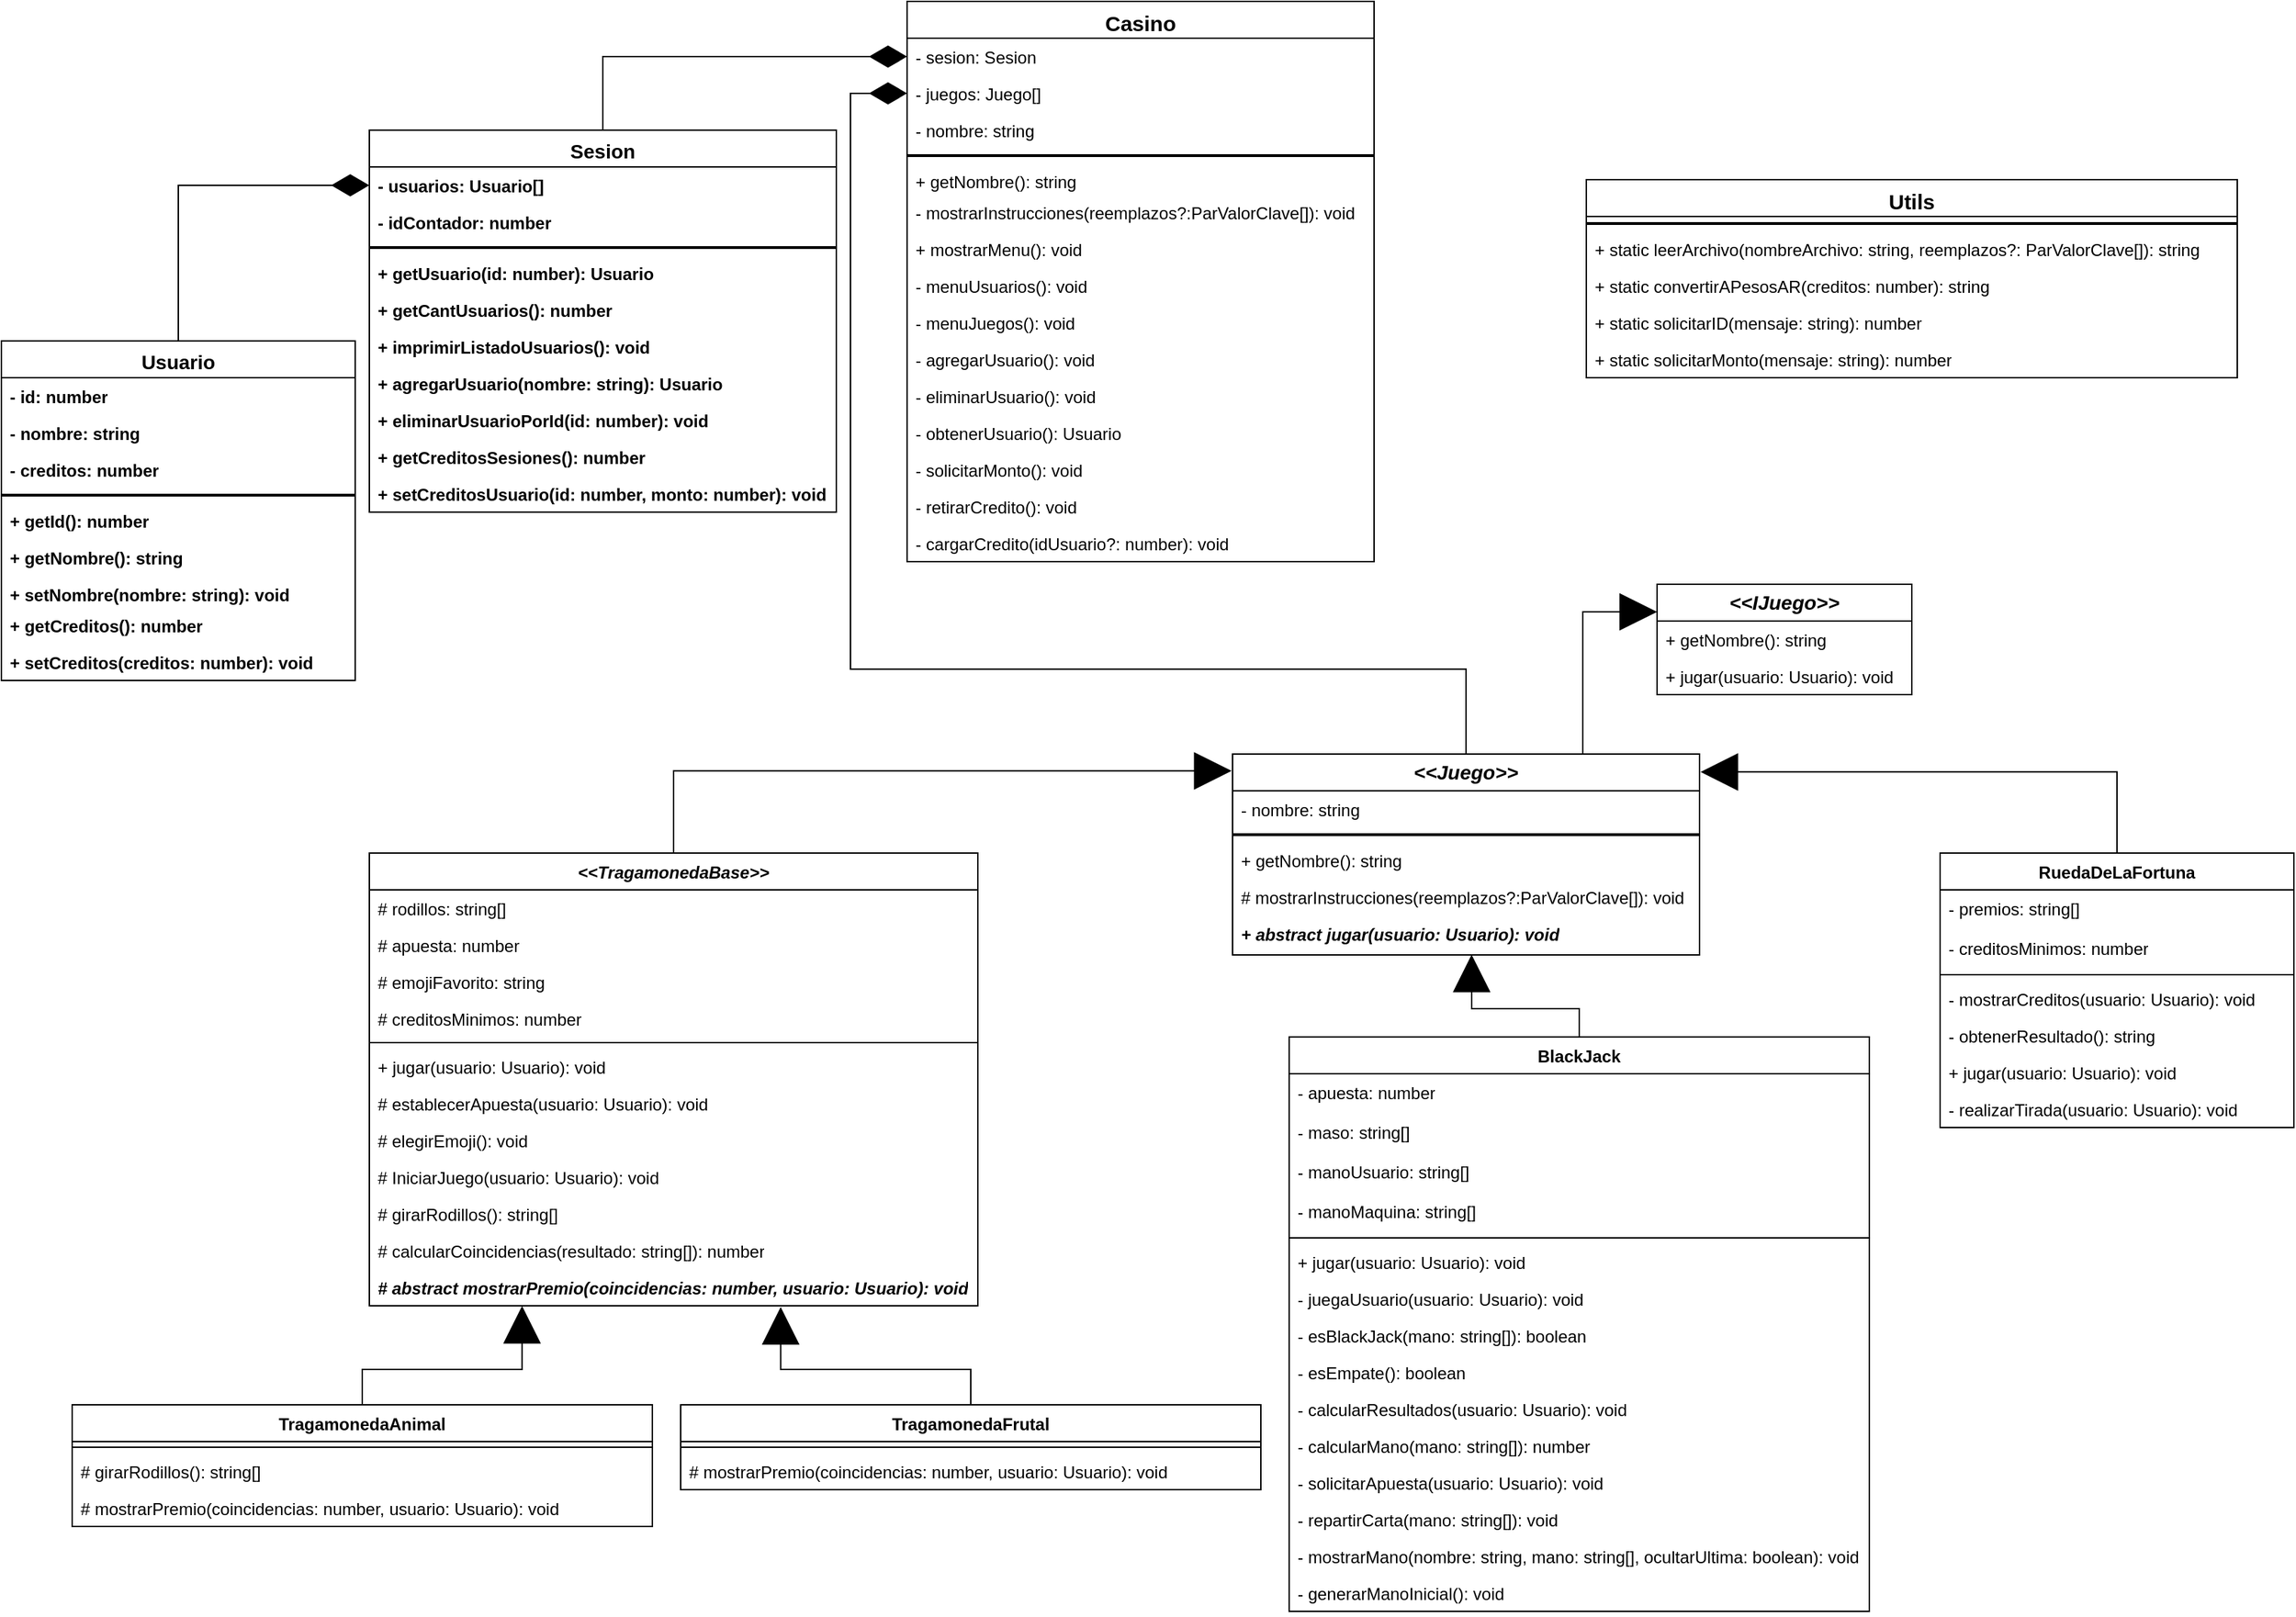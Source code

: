 <mxfile version="25.0.3" pages="2">
  <diagram id="1CLDDZlBlvMlnlOKafzH" name="borrador">
    <mxGraphModel grid="1" page="1" gridSize="10" guides="1" tooltips="1" connect="1" arrows="1" fold="1" pageScale="1" pageWidth="827" pageHeight="1169" math="0" shadow="0">
      <root>
        <mxCell id="0" />
        <mxCell id="1" parent="0" />
        <mxCell id="OV3-KHUu07PpZ-yZ7Q1Z-1" value="&lt;i&gt;&amp;lt;&amp;lt;IJuego&amp;gt;&amp;gt;&lt;/i&gt;" style="swimlane;fontStyle=1;childLayout=stackLayout;horizontal=1;startSize=26;fillColor=none;horizontalStack=0;resizeParent=1;resizeParentMax=0;resizeLast=0;collapsible=1;marginBottom=0;whiteSpace=wrap;html=1;fontSize=14;" vertex="1" parent="1">
          <mxGeometry x="350" y="430" width="180" height="78" as="geometry" />
        </mxCell>
        <mxCell id="yQ713SWyhEbASomI3526-32" value="+ getNombre(): string" style="text;strokeColor=none;fillColor=none;align=left;verticalAlign=top;spacingLeft=4;spacingRight=4;overflow=hidden;rotatable=0;points=[[0,0.5],[1,0.5]];portConstraint=eastwest;whiteSpace=wrap;html=1;" vertex="1" parent="OV3-KHUu07PpZ-yZ7Q1Z-1">
          <mxGeometry y="26" width="180" height="26" as="geometry" />
        </mxCell>
        <mxCell id="OV3-KHUu07PpZ-yZ7Q1Z-2" value="+ jugar(usuario: Usuario): void" style="text;strokeColor=none;fillColor=none;align=left;verticalAlign=top;spacingLeft=4;spacingRight=4;overflow=hidden;rotatable=0;points=[[0,0.5],[1,0.5]];portConstraint=eastwest;whiteSpace=wrap;html=1;" vertex="1" parent="OV3-KHUu07PpZ-yZ7Q1Z-1">
          <mxGeometry y="52" width="180" height="26" as="geometry" />
        </mxCell>
        <mxCell id="OV3-KHUu07PpZ-yZ7Q1Z-7" value="Casino" style="swimlane;fontStyle=1;childLayout=stackLayout;horizontal=1;startSize=26;fillColor=default;horizontalStack=0;resizeParent=1;resizeParentMax=0;resizeLast=0;collapsible=1;marginBottom=0;whiteSpace=wrap;html=1;strokeColor=default;align=center;verticalAlign=top;fontFamily=Helvetica;fontSize=15;fontColor=default;" vertex="1" parent="1">
          <mxGeometry x="-180" y="18" width="330" height="396" as="geometry">
            <mxRectangle x="190" y="70" width="80" height="30" as="alternateBounds" />
          </mxGeometry>
        </mxCell>
        <mxCell id="yQ713SWyhEbASomI3526-23" value="- sesion: Sesion" style="text;strokeColor=none;fillColor=none;align=left;verticalAlign=top;spacingLeft=4;spacingRight=4;overflow=hidden;rotatable=0;points=[[0,0.5],[1,0.5]];portConstraint=eastwest;whiteSpace=wrap;html=1;fontFamily=Helvetica;fontSize=12;fontColor=default;fontStyle=0;" vertex="1" parent="OV3-KHUu07PpZ-yZ7Q1Z-7">
          <mxGeometry y="26" width="330" height="26" as="geometry" />
        </mxCell>
        <mxCell id="OV3-KHUu07PpZ-yZ7Q1Z-8" value="- juegos: Juego[]" style="text;strokeColor=none;fillColor=none;align=left;verticalAlign=top;spacingLeft=4;spacingRight=4;overflow=hidden;rotatable=0;points=[[0,0.5],[1,0.5]];portConstraint=eastwest;whiteSpace=wrap;html=1;fontFamily=Helvetica;fontSize=12;fontColor=default;fontStyle=0;" vertex="1" parent="OV3-KHUu07PpZ-yZ7Q1Z-7">
          <mxGeometry y="52" width="330" height="26" as="geometry" />
        </mxCell>
        <mxCell id="HYC58qyyAwp85qtJIcYQ-46" value="- nombre: string" style="text;strokeColor=none;fillColor=none;align=left;verticalAlign=top;spacingLeft=4;spacingRight=4;overflow=hidden;rotatable=0;points=[[0,0.5],[1,0.5]];portConstraint=eastwest;whiteSpace=wrap;html=1;fontFamily=Helvetica;fontSize=12;fontColor=default;fontStyle=0;" vertex="1" parent="OV3-KHUu07PpZ-yZ7Q1Z-7">
          <mxGeometry y="78" width="330" height="26" as="geometry" />
        </mxCell>
        <mxCell id="yQ713SWyhEbASomI3526-22" value="" style="line;strokeWidth=2;html=1;strokeColor=default;align=center;verticalAlign=top;fontFamily=Helvetica;fontSize=12;fontColor=default;fontStyle=1;fillColor=default;" vertex="1" parent="OV3-KHUu07PpZ-yZ7Q1Z-7">
          <mxGeometry y="104" width="330" height="10" as="geometry" />
        </mxCell>
        <mxCell id="OV3-KHUu07PpZ-yZ7Q1Z-9" value="+ getNombre(): string" style="text;strokeColor=none;fillColor=none;align=left;verticalAlign=top;spacingLeft=4;spacingRight=4;overflow=hidden;rotatable=0;points=[[0,0.5],[1,0.5]];portConstraint=eastwest;whiteSpace=wrap;html=1;fontFamily=Helvetica;fontSize=12;fontColor=default;fontStyle=0;" vertex="1" parent="OV3-KHUu07PpZ-yZ7Q1Z-7">
          <mxGeometry y="114" width="330" height="22" as="geometry" />
        </mxCell>
        <mxCell id="yQ713SWyhEbASomI3526-26" style="edgeStyle=orthogonalEdgeStyle;rounded=0;orthogonalLoop=1;jettySize=auto;html=1;exitX=1;exitY=0.5;exitDx=0;exitDy=0;strokeColor=default;align=center;verticalAlign=top;fontFamily=Helvetica;fontSize=12;fontColor=default;fontStyle=1;startSize=26;fillColor=default;" edge="1" parent="OV3-KHUu07PpZ-yZ7Q1Z-7" source="OV3-KHUu07PpZ-yZ7Q1Z-8" target="OV3-KHUu07PpZ-yZ7Q1Z-8">
          <mxGeometry relative="1" as="geometry" />
        </mxCell>
        <mxCell id="abeNanGzUzWJbICFoOgi-13" value="- mostrarInstrucciones(reemplazos?:ParValorClave[]): void" style="text;strokeColor=none;fillColor=none;align=left;verticalAlign=top;spacingLeft=4;spacingRight=4;overflow=hidden;rotatable=0;points=[[0,0.5],[1,0.5]];portConstraint=eastwest;whiteSpace=wrap;html=1;fontFamily=Helvetica;fontSize=12;fontColor=default;fontStyle=0;" vertex="1" parent="OV3-KHUu07PpZ-yZ7Q1Z-7">
          <mxGeometry y="136" width="330" height="26" as="geometry" />
        </mxCell>
        <mxCell id="abeNanGzUzWJbICFoOgi-14" value="+&amp;nbsp;mostrarMenu(): void" style="text;strokeColor=none;fillColor=none;align=left;verticalAlign=top;spacingLeft=4;spacingRight=4;overflow=hidden;rotatable=0;points=[[0,0.5],[1,0.5]];portConstraint=eastwest;whiteSpace=wrap;html=1;fontFamily=Helvetica;fontSize=12;fontColor=default;fontStyle=0;" vertex="1" parent="OV3-KHUu07PpZ-yZ7Q1Z-7">
          <mxGeometry y="162" width="330" height="26" as="geometry" />
        </mxCell>
        <mxCell id="abeNanGzUzWJbICFoOgi-16" value="- menuUsuarios(): void" style="text;strokeColor=none;fillColor=none;align=left;verticalAlign=top;spacingLeft=4;spacingRight=4;overflow=hidden;rotatable=0;points=[[0,0.5],[1,0.5]];portConstraint=eastwest;whiteSpace=wrap;html=1;fontFamily=Helvetica;fontSize=12;fontColor=default;fontStyle=0;" vertex="1" parent="OV3-KHUu07PpZ-yZ7Q1Z-7">
          <mxGeometry y="188" width="330" height="26" as="geometry" />
        </mxCell>
        <mxCell id="abeNanGzUzWJbICFoOgi-21" value="-&amp;nbsp;menuJuegos(): void" style="text;strokeColor=none;fillColor=none;align=left;verticalAlign=top;spacingLeft=4;spacingRight=4;overflow=hidden;rotatable=0;points=[[0,0.5],[1,0.5]];portConstraint=eastwest;whiteSpace=wrap;html=1;fontFamily=Helvetica;fontSize=12;fontColor=default;fontStyle=0;" vertex="1" parent="OV3-KHUu07PpZ-yZ7Q1Z-7">
          <mxGeometry y="214" width="330" height="26" as="geometry" />
        </mxCell>
        <mxCell id="abeNanGzUzWJbICFoOgi-17" value="-&amp;nbsp;agregarUsuario(): void" style="text;strokeColor=none;fillColor=none;align=left;verticalAlign=top;spacingLeft=4;spacingRight=4;overflow=hidden;rotatable=0;points=[[0,0.5],[1,0.5]];portConstraint=eastwest;whiteSpace=wrap;html=1;fontFamily=Helvetica;fontSize=12;fontColor=default;fontStyle=0;" vertex="1" parent="OV3-KHUu07PpZ-yZ7Q1Z-7">
          <mxGeometry y="240" width="330" height="26" as="geometry" />
        </mxCell>
        <mxCell id="abeNanGzUzWJbICFoOgi-23" value="-&amp;nbsp;eliminarUsuario(): void" style="text;strokeColor=none;fillColor=none;align=left;verticalAlign=top;spacingLeft=4;spacingRight=4;overflow=hidden;rotatable=0;points=[[0,0.5],[1,0.5]];portConstraint=eastwest;whiteSpace=wrap;html=1;fontFamily=Helvetica;fontSize=12;fontColor=default;fontStyle=0;" vertex="1" parent="OV3-KHUu07PpZ-yZ7Q1Z-7">
          <mxGeometry y="266" width="330" height="26" as="geometry" />
        </mxCell>
        <mxCell id="abeNanGzUzWJbICFoOgi-22" value="-&amp;nbsp;obtenerUsuario(): Usuario" style="text;strokeColor=none;fillColor=none;align=left;verticalAlign=top;spacingLeft=4;spacingRight=4;overflow=hidden;rotatable=0;points=[[0,0.5],[1,0.5]];portConstraint=eastwest;whiteSpace=wrap;html=1;fontFamily=Helvetica;fontSize=12;fontColor=default;fontStyle=0;" vertex="1" parent="OV3-KHUu07PpZ-yZ7Q1Z-7">
          <mxGeometry y="292" width="330" height="26" as="geometry" />
        </mxCell>
        <mxCell id="abeNanGzUzWJbICFoOgi-18" value="-&amp;nbsp;solicitarMonto(): void" style="text;strokeColor=none;fillColor=none;align=left;verticalAlign=top;spacingLeft=4;spacingRight=4;overflow=hidden;rotatable=0;points=[[0,0.5],[1,0.5]];portConstraint=eastwest;whiteSpace=wrap;html=1;fontFamily=Helvetica;fontSize=12;fontColor=default;fontStyle=0;" vertex="1" parent="OV3-KHUu07PpZ-yZ7Q1Z-7">
          <mxGeometry y="318" width="330" height="26" as="geometry" />
        </mxCell>
        <mxCell id="abeNanGzUzWJbICFoOgi-19" value="-&amp;nbsp;retirarCredito(): void" style="text;strokeColor=none;fillColor=none;align=left;verticalAlign=top;spacingLeft=4;spacingRight=4;overflow=hidden;rotatable=0;points=[[0,0.5],[1,0.5]];portConstraint=eastwest;whiteSpace=wrap;html=1;fontFamily=Helvetica;fontSize=12;fontColor=default;fontStyle=0;" vertex="1" parent="OV3-KHUu07PpZ-yZ7Q1Z-7">
          <mxGeometry y="344" width="330" height="26" as="geometry" />
        </mxCell>
        <mxCell id="abeNanGzUzWJbICFoOgi-20" value="-&amp;nbsp;cargarCredito(idUsuario?: number): void" style="text;strokeColor=none;fillColor=none;align=left;verticalAlign=top;spacingLeft=4;spacingRight=4;overflow=hidden;rotatable=0;points=[[0,0.5],[1,0.5]];portConstraint=eastwest;whiteSpace=wrap;html=1;fontFamily=Helvetica;fontSize=12;fontColor=default;fontStyle=0;" vertex="1" parent="OV3-KHUu07PpZ-yZ7Q1Z-7">
          <mxGeometry y="370" width="330" height="26" as="geometry" />
        </mxCell>
        <mxCell id="29LwCFuS8gXDzTJFljQl-77" style="edgeStyle=orthogonalEdgeStyle;rounded=0;orthogonalLoop=1;jettySize=auto;html=1;exitX=0.5;exitY=0;exitDx=0;exitDy=0;entryX=0;entryY=0.5;entryDx=0;entryDy=0;endArrow=diamondThin;endFill=1;endSize=24;" edge="1" parent="1" source="OV3-KHUu07PpZ-yZ7Q1Z-16" target="OV3-KHUu07PpZ-yZ7Q1Z-8">
          <mxGeometry relative="1" as="geometry">
            <Array as="points">
              <mxPoint x="215" y="490" />
              <mxPoint x="-220" y="490" />
              <mxPoint x="-220" y="83" />
            </Array>
          </mxGeometry>
        </mxCell>
        <mxCell id="OV3-KHUu07PpZ-yZ7Q1Z-16" value="&lt;span&gt;&amp;lt;&amp;lt;Juego&amp;gt;&amp;gt;&lt;/span&gt;" style="swimlane;fontStyle=3;childLayout=stackLayout;horizontal=1;startSize=26;fillColor=none;horizontalStack=0;resizeParent=1;resizeParentMax=0;resizeLast=0;collapsible=1;marginBottom=0;whiteSpace=wrap;html=1;fontSize=14;" vertex="1" parent="1">
          <mxGeometry x="50" y="550" width="330" height="142" as="geometry">
            <mxRectangle x="410" y="256" width="70" height="30" as="alternateBounds" />
          </mxGeometry>
        </mxCell>
        <mxCell id="OV3-KHUu07PpZ-yZ7Q1Z-17" value="- nombre: string" style="text;strokeColor=none;fillColor=none;align=left;verticalAlign=top;spacingLeft=4;spacingRight=4;overflow=hidden;rotatable=0;points=[[0,0.5],[1,0.5]];portConstraint=eastwest;whiteSpace=wrap;html=1;" vertex="1" parent="OV3-KHUu07PpZ-yZ7Q1Z-16">
          <mxGeometry y="26" width="330" height="26" as="geometry" />
        </mxCell>
        <mxCell id="OV3-KHUu07PpZ-yZ7Q1Z-20" value="" style="line;strokeWidth=2;html=1;" vertex="1" parent="OV3-KHUu07PpZ-yZ7Q1Z-16">
          <mxGeometry y="52" width="330" height="10" as="geometry" />
        </mxCell>
        <mxCell id="HYC58qyyAwp85qtJIcYQ-40" value="+ getNombre(): string" style="text;strokeColor=none;fillColor=none;align=left;verticalAlign=top;spacingLeft=4;spacingRight=4;overflow=hidden;rotatable=0;points=[[0,0.5],[1,0.5]];portConstraint=eastwest;whiteSpace=wrap;html=1;" vertex="1" parent="OV3-KHUu07PpZ-yZ7Q1Z-16">
          <mxGeometry y="62" width="330" height="26" as="geometry" />
        </mxCell>
        <mxCell id="OV3-KHUu07PpZ-yZ7Q1Z-25" value="# mostrarInstrucciones(reemplazos?:ParValorClave[]): void" style="text;strokeColor=none;fillColor=none;align=left;verticalAlign=top;spacingLeft=4;spacingRight=4;overflow=hidden;rotatable=0;points=[[0,0.5],[1,0.5]];portConstraint=eastwest;whiteSpace=wrap;html=1;" vertex="1" parent="OV3-KHUu07PpZ-yZ7Q1Z-16">
          <mxGeometry y="88" width="330" height="26" as="geometry" />
        </mxCell>
        <mxCell id="OV3-KHUu07PpZ-yZ7Q1Z-26" value="+ abstract jugar(usuario: Usuario): void" style="text;strokeColor=none;fillColor=none;align=left;verticalAlign=top;spacingLeft=4;spacingRight=4;overflow=hidden;rotatable=0;points=[[0,0.5],[1,0.5]];portConstraint=eastwest;whiteSpace=wrap;html=1;fontStyle=3" vertex="1" parent="OV3-KHUu07PpZ-yZ7Q1Z-16">
          <mxGeometry y="114" width="330" height="28" as="geometry" />
        </mxCell>
        <mxCell id="HYC58qyyAwp85qtJIcYQ-1" value="TragamonedaAnimal" style="swimlane;fontStyle=1;align=center;verticalAlign=top;childLayout=stackLayout;horizontal=1;startSize=26;horizontalStack=0;resizeParent=1;resizeParentMax=0;resizeLast=0;collapsible=1;marginBottom=0;whiteSpace=wrap;html=1;" vertex="1" parent="1">
          <mxGeometry x="-770" y="1010" width="410" height="86" as="geometry" />
        </mxCell>
        <mxCell id="HYC58qyyAwp85qtJIcYQ-3" value="" style="line;strokeWidth=1;fillColor=none;align=left;verticalAlign=middle;spacingTop=-1;spacingLeft=3;spacingRight=3;rotatable=0;labelPosition=right;points=[];portConstraint=eastwest;strokeColor=inherit;" vertex="1" parent="HYC58qyyAwp85qtJIcYQ-1">
          <mxGeometry y="26" width="410" height="8" as="geometry" />
        </mxCell>
        <mxCell id="abeNanGzUzWJbICFoOgi-50" value="# girarRodillos(): string[]" style="text;strokeColor=none;fillColor=none;align=left;verticalAlign=top;spacingLeft=4;spacingRight=4;overflow=hidden;rotatable=0;points=[[0,0.5],[1,0.5]];portConstraint=eastwest;whiteSpace=wrap;html=1;" vertex="1" parent="HYC58qyyAwp85qtJIcYQ-1">
          <mxGeometry y="34" width="410" height="26" as="geometry" />
        </mxCell>
        <mxCell id="wf2klquC2FWrqK3NMAkT-37" value="# mostrarPremio(coincidencias: number, usuario: Usuario): void" style="text;strokeColor=none;fillColor=none;align=left;verticalAlign=top;spacingLeft=4;spacingRight=4;overflow=hidden;rotatable=0;points=[[0,0.5],[1,0.5]];portConstraint=eastwest;whiteSpace=wrap;html=1;" vertex="1" parent="HYC58qyyAwp85qtJIcYQ-1">
          <mxGeometry y="60" width="410" height="26" as="geometry" />
        </mxCell>
        <mxCell id="HYC58qyyAwp85qtJIcYQ-23" value="&lt;i&gt;&amp;lt;&amp;lt;TragamonedaBase&amp;gt;&amp;gt;&lt;/i&gt;" style="swimlane;fontStyle=1;align=center;verticalAlign=top;childLayout=stackLayout;horizontal=1;startSize=26;horizontalStack=0;resizeParent=1;resizeParentMax=0;resizeLast=0;collapsible=1;marginBottom=0;whiteSpace=wrap;html=1;" vertex="1" parent="1">
          <mxGeometry x="-560" y="620" width="430" height="320" as="geometry" />
        </mxCell>
        <mxCell id="29LwCFuS8gXDzTJFljQl-40" value="# rodillos: string[]" style="text;strokeColor=none;fillColor=none;align=left;verticalAlign=top;spacingLeft=4;spacingRight=4;overflow=hidden;rotatable=0;points=[[0,0.5],[1,0.5]];portConstraint=eastwest;whiteSpace=wrap;html=1;" vertex="1" parent="HYC58qyyAwp85qtJIcYQ-23">
          <mxGeometry y="26" width="430" height="26" as="geometry" />
        </mxCell>
        <mxCell id="29LwCFuS8gXDzTJFljQl-42" value="# apuesta: number" style="text;strokeColor=none;fillColor=none;align=left;verticalAlign=top;spacingLeft=4;spacingRight=4;overflow=hidden;rotatable=0;points=[[0,0.5],[1,0.5]];portConstraint=eastwest;whiteSpace=wrap;html=1;" vertex="1" parent="HYC58qyyAwp85qtJIcYQ-23">
          <mxGeometry y="52" width="430" height="26" as="geometry" />
        </mxCell>
        <mxCell id="29LwCFuS8gXDzTJFljQl-43" value="# emojiFavorito: string" style="text;strokeColor=none;fillColor=none;align=left;verticalAlign=top;spacingLeft=4;spacingRight=4;overflow=hidden;rotatable=0;points=[[0,0.5],[1,0.5]];portConstraint=eastwest;whiteSpace=wrap;html=1;" vertex="1" parent="HYC58qyyAwp85qtJIcYQ-23">
          <mxGeometry y="78" width="430" height="26" as="geometry" />
        </mxCell>
        <mxCell id="29LwCFuS8gXDzTJFljQl-44" value="# creditosMinimos: number" style="text;strokeColor=none;fillColor=none;align=left;verticalAlign=top;spacingLeft=4;spacingRight=4;overflow=hidden;rotatable=0;points=[[0,0.5],[1,0.5]];portConstraint=eastwest;whiteSpace=wrap;html=1;" vertex="1" parent="HYC58qyyAwp85qtJIcYQ-23">
          <mxGeometry y="104" width="430" height="26" as="geometry" />
        </mxCell>
        <mxCell id="HYC58qyyAwp85qtJIcYQ-27" value="" style="line;strokeWidth=1;fillColor=none;align=left;verticalAlign=middle;spacingTop=-1;spacingLeft=3;spacingRight=3;rotatable=0;labelPosition=right;points=[];portConstraint=eastwest;strokeColor=inherit;" vertex="1" parent="HYC58qyyAwp85qtJIcYQ-23">
          <mxGeometry y="130" width="430" height="8" as="geometry" />
        </mxCell>
        <mxCell id="29LwCFuS8gXDzTJFljQl-41" value="+ jugar(usuario: Usuario): void" style="text;strokeColor=none;fillColor=none;align=left;verticalAlign=top;spacingLeft=4;spacingRight=4;overflow=hidden;rotatable=0;points=[[0,0.5],[1,0.5]];portConstraint=eastwest;whiteSpace=wrap;html=1;" vertex="1" parent="HYC58qyyAwp85qtJIcYQ-23">
          <mxGeometry y="138" width="430" height="26" as="geometry" />
        </mxCell>
        <mxCell id="29LwCFuS8gXDzTJFljQl-46" value="# establecerApuesta(usuario: Usuario): void" style="text;strokeColor=none;fillColor=none;align=left;verticalAlign=top;spacingLeft=4;spacingRight=4;overflow=hidden;rotatable=0;points=[[0,0.5],[1,0.5]];portConstraint=eastwest;whiteSpace=wrap;html=1;" vertex="1" parent="HYC58qyyAwp85qtJIcYQ-23">
          <mxGeometry y="164" width="430" height="26" as="geometry" />
        </mxCell>
        <mxCell id="29LwCFuS8gXDzTJFljQl-49" value="# elegirEmoji(): void" style="text;strokeColor=none;fillColor=none;align=left;verticalAlign=top;spacingLeft=4;spacingRight=4;overflow=hidden;rotatable=0;points=[[0,0.5],[1,0.5]];portConstraint=eastwest;whiteSpace=wrap;html=1;" vertex="1" parent="HYC58qyyAwp85qtJIcYQ-23">
          <mxGeometry y="190" width="430" height="26" as="geometry" />
        </mxCell>
        <mxCell id="29LwCFuS8gXDzTJFljQl-50" value="# IniciarJuego(usuario: Usuario): void" style="text;strokeColor=none;fillColor=none;align=left;verticalAlign=top;spacingLeft=4;spacingRight=4;overflow=hidden;rotatable=0;points=[[0,0.5],[1,0.5]];portConstraint=eastwest;whiteSpace=wrap;html=1;" vertex="1" parent="HYC58qyyAwp85qtJIcYQ-23">
          <mxGeometry y="216" width="430" height="26" as="geometry" />
        </mxCell>
        <mxCell id="29LwCFuS8gXDzTJFljQl-51" value="# girarRodillos(): string[]" style="text;strokeColor=none;fillColor=none;align=left;verticalAlign=top;spacingLeft=4;spacingRight=4;overflow=hidden;rotatable=0;points=[[0,0.5],[1,0.5]];portConstraint=eastwest;whiteSpace=wrap;html=1;" vertex="1" parent="HYC58qyyAwp85qtJIcYQ-23">
          <mxGeometry y="242" width="430" height="26" as="geometry" />
        </mxCell>
        <mxCell id="29LwCFuS8gXDzTJFljQl-52" value="# calcularCoincidencias(resultado: string[]): number" style="text;strokeColor=none;fillColor=none;align=left;verticalAlign=top;spacingLeft=4;spacingRight=4;overflow=hidden;rotatable=0;points=[[0,0.5],[1,0.5]];portConstraint=eastwest;whiteSpace=wrap;html=1;" vertex="1" parent="HYC58qyyAwp85qtJIcYQ-23">
          <mxGeometry y="268" width="430" height="26" as="geometry" />
        </mxCell>
        <mxCell id="29LwCFuS8gXDzTJFljQl-65" value="# abstract mostrarPremio(coincidencias: number, usuario: Usuario): void" style="text;strokeColor=none;fillColor=none;align=left;verticalAlign=top;spacingLeft=4;spacingRight=4;overflow=hidden;rotatable=0;points=[[0,0.5],[1,0.5]];portConstraint=eastwest;whiteSpace=wrap;html=1;rounded=0;fontStyle=3" vertex="1" parent="HYC58qyyAwp85qtJIcYQ-23">
          <mxGeometry y="294" width="430" height="26" as="geometry" />
        </mxCell>
        <mxCell id="wf2klquC2FWrqK3NMAkT-12" style="edgeStyle=orthogonalEdgeStyle;rounded=0;orthogonalLoop=1;jettySize=auto;html=1;exitX=0.5;exitY=0;exitDx=0;exitDy=0;entryX=0;entryY=0.5;entryDx=0;entryDy=0;strokeColor=default;align=center;verticalAlign=middle;fontFamily=Helvetica;fontSize=11;fontColor=default;labelBackgroundColor=default;endArrow=diamondThin;endFill=1;endSize=24;" edge="1" parent="1" source="abeNanGzUzWJbICFoOgi-1" target="yQ713SWyhEbASomI3526-23">
          <mxGeometry relative="1" as="geometry" />
        </mxCell>
        <mxCell id="abeNanGzUzWJbICFoOgi-1" value="Sesion" style="swimlane;fontStyle=1;childLayout=stackLayout;horizontal=1;startSize=26;fillColor=default;horizontalStack=0;resizeParent=1;resizeParentMax=0;resizeLast=0;collapsible=1;marginBottom=0;whiteSpace=wrap;html=1;strokeColor=default;align=center;verticalAlign=top;fontFamily=Helvetica;fontSize=14;fontColor=default;" vertex="1" parent="1">
          <mxGeometry x="-560" y="109" width="330" height="270" as="geometry">
            <mxRectangle x="190" y="70" width="80" height="30" as="alternateBounds" />
          </mxGeometry>
        </mxCell>
        <mxCell id="abeNanGzUzWJbICFoOgi-3" value="- usuarios: Usuario[]" style="text;strokeColor=none;fillColor=none;align=left;verticalAlign=top;spacingLeft=4;spacingRight=4;overflow=hidden;rotatable=0;points=[[0,0.5],[1,0.5]];portConstraint=eastwest;whiteSpace=wrap;html=1;fontFamily=Helvetica;fontSize=12;fontColor=default;fontStyle=1;" vertex="1" parent="abeNanGzUzWJbICFoOgi-1">
          <mxGeometry y="26" width="330" height="26" as="geometry" />
        </mxCell>
        <mxCell id="abeNanGzUzWJbICFoOgi-11" value="- idContador: number" style="text;strokeColor=none;fillColor=none;align=left;verticalAlign=top;spacingLeft=4;spacingRight=4;overflow=hidden;rotatable=0;points=[[0,0.5],[1,0.5]];portConstraint=eastwest;whiteSpace=wrap;html=1;fontFamily=Helvetica;fontSize=12;fontColor=default;fontStyle=1;" vertex="1" parent="abeNanGzUzWJbICFoOgi-1">
          <mxGeometry y="52" width="330" height="26" as="geometry" />
        </mxCell>
        <mxCell id="abeNanGzUzWJbICFoOgi-5" value="" style="line;strokeWidth=2;html=1;strokeColor=default;align=center;verticalAlign=top;fontFamily=Helvetica;fontSize=12;fontColor=default;fontStyle=1;fillColor=default;" vertex="1" parent="abeNanGzUzWJbICFoOgi-1">
          <mxGeometry y="78" width="330" height="10" as="geometry" />
        </mxCell>
        <mxCell id="abeNanGzUzWJbICFoOgi-10" style="edgeStyle=orthogonalEdgeStyle;rounded=0;orthogonalLoop=1;jettySize=auto;html=1;exitX=1;exitY=0.5;exitDx=0;exitDy=0;strokeColor=default;align=center;verticalAlign=top;fontFamily=Helvetica;fontSize=12;fontColor=default;fontStyle=1;startSize=26;fillColor=default;" edge="1" parent="abeNanGzUzWJbICFoOgi-1">
          <mxGeometry relative="1" as="geometry">
            <mxPoint x="200" y="39" as="sourcePoint" />
            <mxPoint x="200" y="39" as="targetPoint" />
          </mxGeometry>
        </mxCell>
        <mxCell id="wf2klquC2FWrqK3NMAkT-13" value="+ getUsuario(id: number): Usuario" style="text;strokeColor=none;fillColor=none;align=left;verticalAlign=top;spacingLeft=4;spacingRight=4;overflow=hidden;rotatable=0;points=[[0,0.5],[1,0.5]];portConstraint=eastwest;whiteSpace=wrap;html=1;fontFamily=Helvetica;fontSize=12;fontColor=default;fontStyle=1;" vertex="1" parent="abeNanGzUzWJbICFoOgi-1">
          <mxGeometry y="88" width="330" height="26" as="geometry" />
        </mxCell>
        <mxCell id="abeNanGzUzWJbICFoOgi-12" value="+ getCantUsuarios(): number" style="text;strokeColor=none;fillColor=none;align=left;verticalAlign=top;spacingLeft=4;spacingRight=4;overflow=hidden;rotatable=0;points=[[0,0.5],[1,0.5]];portConstraint=eastwest;whiteSpace=wrap;html=1;fontFamily=Helvetica;fontSize=12;fontColor=default;fontStyle=1;" vertex="1" parent="abeNanGzUzWJbICFoOgi-1">
          <mxGeometry y="114" width="330" height="26" as="geometry" />
        </mxCell>
        <mxCell id="wf2klquC2FWrqK3NMAkT-14" value="+ imprimirListadoUsuarios(): void" style="text;strokeColor=none;fillColor=none;align=left;verticalAlign=top;spacingLeft=4;spacingRight=4;overflow=hidden;rotatable=0;points=[[0,0.5],[1,0.5]];portConstraint=eastwest;whiteSpace=wrap;html=1;fontFamily=Helvetica;fontSize=12;fontColor=default;fontStyle=1;" vertex="1" parent="abeNanGzUzWJbICFoOgi-1">
          <mxGeometry y="140" width="330" height="26" as="geometry" />
        </mxCell>
        <mxCell id="wf2klquC2FWrqK3NMAkT-15" value="+ agregarUsuario(nombre: string): Usuario" style="text;strokeColor=none;fillColor=none;align=left;verticalAlign=top;spacingLeft=4;spacingRight=4;overflow=hidden;rotatable=0;points=[[0,0.5],[1,0.5]];portConstraint=eastwest;whiteSpace=wrap;html=1;fontFamily=Helvetica;fontSize=12;fontColor=default;fontStyle=1;" vertex="1" parent="abeNanGzUzWJbICFoOgi-1">
          <mxGeometry y="166" width="330" height="26" as="geometry" />
        </mxCell>
        <mxCell id="wf2klquC2FWrqK3NMAkT-16" value="+ eliminarUsuarioPorId(id: number): void" style="text;strokeColor=none;fillColor=none;align=left;verticalAlign=top;spacingLeft=4;spacingRight=4;overflow=hidden;rotatable=0;points=[[0,0.5],[1,0.5]];portConstraint=eastwest;whiteSpace=wrap;html=1;fontFamily=Helvetica;fontSize=12;fontColor=default;fontStyle=1;" vertex="1" parent="abeNanGzUzWJbICFoOgi-1">
          <mxGeometry y="192" width="330" height="26" as="geometry" />
        </mxCell>
        <mxCell id="wf2klquC2FWrqK3NMAkT-17" value="+ getCreditosSesiones(): number" style="text;strokeColor=none;fillColor=none;align=left;verticalAlign=top;spacingLeft=4;spacingRight=4;overflow=hidden;rotatable=0;points=[[0,0.5],[1,0.5]];portConstraint=eastwest;whiteSpace=wrap;html=1;fontFamily=Helvetica;fontSize=12;fontColor=default;fontStyle=1;" vertex="1" parent="abeNanGzUzWJbICFoOgi-1">
          <mxGeometry y="218" width="330" height="26" as="geometry" />
        </mxCell>
        <mxCell id="wf2klquC2FWrqK3NMAkT-18" value="+ setCreditosUsuario(id: number, monto: number): void" style="text;strokeColor=none;fillColor=none;align=left;verticalAlign=top;spacingLeft=4;spacingRight=4;overflow=hidden;rotatable=0;points=[[0,0.5],[1,0.5]];portConstraint=eastwest;whiteSpace=wrap;html=1;fontFamily=Helvetica;fontSize=12;fontColor=default;fontStyle=1;" vertex="1" parent="abeNanGzUzWJbICFoOgi-1">
          <mxGeometry y="244" width="330" height="26" as="geometry" />
        </mxCell>
        <mxCell id="abeNanGzUzWJbICFoOgi-36" style="edgeStyle=orthogonalEdgeStyle;rounded=0;orthogonalLoop=1;jettySize=auto;html=1;exitX=0.5;exitY=0;exitDx=0;exitDy=0;entryX=-0.002;entryY=0.084;entryDx=0;entryDy=0;entryPerimeter=0;endArrow=block;endFill=1;endSize=24;" edge="1" parent="1" source="HYC58qyyAwp85qtJIcYQ-23" target="OV3-KHUu07PpZ-yZ7Q1Z-16">
          <mxGeometry relative="1" as="geometry" />
        </mxCell>
        <mxCell id="29LwCFuS8gXDzTJFljQl-25" value="BlackJack" style="swimlane;fontStyle=1;align=center;verticalAlign=top;childLayout=stackLayout;horizontal=1;startSize=26;horizontalStack=0;resizeParent=1;resizeParentMax=0;resizeLast=0;collapsible=1;marginBottom=0;whiteSpace=wrap;html=1;" vertex="1" parent="1">
          <mxGeometry x="90" y="750" width="410" height="406" as="geometry" />
        </mxCell>
        <mxCell id="29LwCFuS8gXDzTJFljQl-6" value="- apuesta: number" style="text;strokeColor=none;fillColor=none;align=left;verticalAlign=top;spacingLeft=4;spacingRight=4;overflow=hidden;rotatable=0;points=[[0,0.5],[1,0.5]];portConstraint=eastwest;whiteSpace=wrap;html=1;" vertex="1" parent="29LwCFuS8gXDzTJFljQl-25">
          <mxGeometry y="26" width="410" height="28" as="geometry" />
        </mxCell>
        <mxCell id="29LwCFuS8gXDzTJFljQl-3" value="- maso: string[]" style="text;strokeColor=none;fillColor=none;align=left;verticalAlign=top;spacingLeft=4;spacingRight=4;overflow=hidden;rotatable=0;points=[[0,0.5],[1,0.5]];portConstraint=eastwest;whiteSpace=wrap;html=1;" vertex="1" parent="29LwCFuS8gXDzTJFljQl-25">
          <mxGeometry y="54" width="410" height="28" as="geometry" />
        </mxCell>
        <mxCell id="29LwCFuS8gXDzTJFljQl-5" value="- manoUsuario: string[]" style="text;strokeColor=none;fillColor=none;align=left;verticalAlign=top;spacingLeft=4;spacingRight=4;overflow=hidden;rotatable=0;points=[[0,0.5],[1,0.5]];portConstraint=eastwest;whiteSpace=wrap;html=1;" vertex="1" parent="29LwCFuS8gXDzTJFljQl-25">
          <mxGeometry y="82" width="410" height="28" as="geometry" />
        </mxCell>
        <mxCell id="29LwCFuS8gXDzTJFljQl-4" value="- manoMaquina: string[]" style="text;strokeColor=none;fillColor=none;align=left;verticalAlign=top;spacingLeft=4;spacingRight=4;overflow=hidden;rotatable=0;points=[[0,0.5],[1,0.5]];portConstraint=eastwest;whiteSpace=wrap;html=1;" vertex="1" parent="29LwCFuS8gXDzTJFljQl-25">
          <mxGeometry y="110" width="410" height="28" as="geometry" />
        </mxCell>
        <mxCell id="29LwCFuS8gXDzTJFljQl-29" value="" style="line;strokeWidth=1;fillColor=none;align=left;verticalAlign=middle;spacingTop=-1;spacingLeft=3;spacingRight=3;rotatable=0;labelPosition=right;points=[];portConstraint=eastwest;strokeColor=inherit;" vertex="1" parent="29LwCFuS8gXDzTJFljQl-25">
          <mxGeometry y="138" width="410" height="8" as="geometry" />
        </mxCell>
        <mxCell id="29LwCFuS8gXDzTJFljQl-31" value="+ jugar(usuario: Usuario): void" style="text;strokeColor=none;fillColor=none;align=left;verticalAlign=top;spacingLeft=4;spacingRight=4;overflow=hidden;rotatable=0;points=[[0,0.5],[1,0.5]];portConstraint=eastwest;whiteSpace=wrap;html=1;" vertex="1" parent="29LwCFuS8gXDzTJFljQl-25">
          <mxGeometry y="146" width="410" height="26" as="geometry" />
        </mxCell>
        <mxCell id="29LwCFuS8gXDzTJFljQl-32" value="- juegaUsuario(usuario: Usuario): void" style="text;strokeColor=none;fillColor=none;align=left;verticalAlign=top;spacingLeft=4;spacingRight=4;overflow=hidden;rotatable=0;points=[[0,0.5],[1,0.5]];portConstraint=eastwest;whiteSpace=wrap;html=1;" vertex="1" parent="29LwCFuS8gXDzTJFljQl-25">
          <mxGeometry y="172" width="410" height="26" as="geometry" />
        </mxCell>
        <mxCell id="wf2klquC2FWrqK3NMAkT-35" value="- esBlackJack(mano: string[]): boolean" style="text;strokeColor=none;fillColor=none;align=left;verticalAlign=top;spacingLeft=4;spacingRight=4;overflow=hidden;rotatable=0;points=[[0,0.5],[1,0.5]];portConstraint=eastwest;whiteSpace=wrap;html=1;" vertex="1" parent="29LwCFuS8gXDzTJFljQl-25">
          <mxGeometry y="198" width="410" height="26" as="geometry" />
        </mxCell>
        <mxCell id="wf2klquC2FWrqK3NMAkT-36" value="- esEmpate(): boolean" style="text;strokeColor=none;fillColor=none;align=left;verticalAlign=top;spacingLeft=4;spacingRight=4;overflow=hidden;rotatable=0;points=[[0,0.5],[1,0.5]];portConstraint=eastwest;whiteSpace=wrap;html=1;" vertex="1" parent="29LwCFuS8gXDzTJFljQl-25">
          <mxGeometry y="224" width="410" height="26" as="geometry" />
        </mxCell>
        <mxCell id="29LwCFuS8gXDzTJFljQl-33" value="- calcularResultados(usuario: Usuario): void" style="text;strokeColor=none;fillColor=none;align=left;verticalAlign=top;spacingLeft=4;spacingRight=4;overflow=hidden;rotatable=0;points=[[0,0.5],[1,0.5]];portConstraint=eastwest;whiteSpace=wrap;html=1;" vertex="1" parent="29LwCFuS8gXDzTJFljQl-25">
          <mxGeometry y="250" width="410" height="26" as="geometry" />
        </mxCell>
        <mxCell id="29LwCFuS8gXDzTJFljQl-34" value="- calcularMano(mano: string[]): number" style="text;strokeColor=none;fillColor=none;align=left;verticalAlign=top;spacingLeft=4;spacingRight=4;overflow=hidden;rotatable=0;points=[[0,0.5],[1,0.5]];portConstraint=eastwest;whiteSpace=wrap;html=1;" vertex="1" parent="29LwCFuS8gXDzTJFljQl-25">
          <mxGeometry y="276" width="410" height="26" as="geometry" />
        </mxCell>
        <mxCell id="29LwCFuS8gXDzTJFljQl-35" value="- solicitarApuesta(usuario: Usuario): void" style="text;strokeColor=none;fillColor=none;align=left;verticalAlign=top;spacingLeft=4;spacingRight=4;overflow=hidden;rotatable=0;points=[[0,0.5],[1,0.5]];portConstraint=eastwest;whiteSpace=wrap;html=1;" vertex="1" parent="29LwCFuS8gXDzTJFljQl-25">
          <mxGeometry y="302" width="410" height="26" as="geometry" />
        </mxCell>
        <mxCell id="29LwCFuS8gXDzTJFljQl-36" value="- repartirCarta(mano: string[]): void" style="text;strokeColor=none;fillColor=none;align=left;verticalAlign=top;spacingLeft=4;spacingRight=4;overflow=hidden;rotatable=0;points=[[0,0.5],[1,0.5]];portConstraint=eastwest;whiteSpace=wrap;html=1;" vertex="1" parent="29LwCFuS8gXDzTJFljQl-25">
          <mxGeometry y="328" width="410" height="26" as="geometry" />
        </mxCell>
        <mxCell id="29LwCFuS8gXDzTJFljQl-37" value="- mostrarMano(nombre: string, mano: string[], ocultarUltima: boolean): void" style="text;strokeColor=none;fillColor=none;align=left;verticalAlign=top;spacingLeft=4;spacingRight=4;overflow=hidden;rotatable=0;points=[[0,0.5],[1,0.5]];portConstraint=eastwest;whiteSpace=wrap;html=1;" vertex="1" parent="29LwCFuS8gXDzTJFljQl-25">
          <mxGeometry y="354" width="410" height="26" as="geometry" />
        </mxCell>
        <mxCell id="29LwCFuS8gXDzTJFljQl-38" value="- generarManoInicial(): void" style="text;strokeColor=none;fillColor=none;align=left;verticalAlign=top;spacingLeft=4;spacingRight=4;overflow=hidden;rotatable=0;points=[[0,0.5],[1,0.5]];portConstraint=eastwest;whiteSpace=wrap;html=1;" vertex="1" parent="29LwCFuS8gXDzTJFljQl-25">
          <mxGeometry y="380" width="410" height="26" as="geometry" />
        </mxCell>
        <mxCell id="29LwCFuS8gXDzTJFljQl-68" value="TragamonedaFrutal" style="swimlane;fontStyle=1;align=center;verticalAlign=top;childLayout=stackLayout;horizontal=1;startSize=26;horizontalStack=0;resizeParent=1;resizeParentMax=0;resizeLast=0;collapsible=1;marginBottom=0;whiteSpace=wrap;html=1;" vertex="1" parent="1">
          <mxGeometry x="-340" y="1010" width="410" height="60" as="geometry" />
        </mxCell>
        <mxCell id="29LwCFuS8gXDzTJFljQl-69" value="" style="line;strokeWidth=1;fillColor=none;align=left;verticalAlign=middle;spacingTop=-1;spacingLeft=3;spacingRight=3;rotatable=0;labelPosition=right;points=[];portConstraint=eastwest;strokeColor=inherit;" vertex="1" parent="29LwCFuS8gXDzTJFljQl-68">
          <mxGeometry y="26" width="410" height="8" as="geometry" />
        </mxCell>
        <mxCell id="29LwCFuS8gXDzTJFljQl-70" value="# mostrarPremio(coincidencias: number, usuario: Usuario): void" style="text;strokeColor=none;fillColor=none;align=left;verticalAlign=top;spacingLeft=4;spacingRight=4;overflow=hidden;rotatable=0;points=[[0,0.5],[1,0.5]];portConstraint=eastwest;whiteSpace=wrap;html=1;" vertex="1" parent="29LwCFuS8gXDzTJFljQl-68">
          <mxGeometry y="34" width="410" height="26" as="geometry" />
        </mxCell>
        <mxCell id="29LwCFuS8gXDzTJFljQl-71" style="edgeStyle=orthogonalEdgeStyle;rounded=0;orthogonalLoop=1;jettySize=auto;html=1;exitX=0.5;exitY=0;exitDx=0;exitDy=0;entryX=0.251;entryY=1.003;entryDx=0;entryDy=0;entryPerimeter=0;endArrow=block;endFill=1;endSize=24;" edge="1" parent="1" source="HYC58qyyAwp85qtJIcYQ-1" target="29LwCFuS8gXDzTJFljQl-65">
          <mxGeometry relative="1" as="geometry" />
        </mxCell>
        <mxCell id="29LwCFuS8gXDzTJFljQl-72" style="edgeStyle=orthogonalEdgeStyle;rounded=0;orthogonalLoop=1;jettySize=auto;html=1;exitX=0.5;exitY=0;exitDx=0;exitDy=0;entryX=0.676;entryY=1.033;entryDx=0;entryDy=0;entryPerimeter=0;endArrow=block;endFill=1;endSize=24;" edge="1" parent="1" source="29LwCFuS8gXDzTJFljQl-68" target="29LwCFuS8gXDzTJFljQl-65">
          <mxGeometry relative="1" as="geometry" />
        </mxCell>
        <mxCell id="29LwCFuS8gXDzTJFljQl-76" style="edgeStyle=orthogonalEdgeStyle;rounded=0;orthogonalLoop=1;jettySize=auto;html=1;exitX=0.5;exitY=0;exitDx=0;exitDy=0;entryX=0.512;entryY=0.993;entryDx=0;entryDy=0;entryPerimeter=0;endArrow=block;endFill=1;endSize=24;" edge="1" parent="1" source="29LwCFuS8gXDzTJFljQl-25" target="OV3-KHUu07PpZ-yZ7Q1Z-26">
          <mxGeometry relative="1" as="geometry">
            <Array as="points">
              <mxPoint x="295" y="730" />
              <mxPoint x="219" y="730" />
            </Array>
          </mxGeometry>
        </mxCell>
        <mxCell id="29LwCFuS8gXDzTJFljQl-80" style="edgeStyle=orthogonalEdgeStyle;rounded=0;orthogonalLoop=1;jettySize=auto;html=1;exitX=0.75;exitY=0;exitDx=0;exitDy=0;entryX=0;entryY=0.25;entryDx=0;entryDy=0;endArrow=block;endFill=1;endSize=24;" edge="1" parent="1" source="OV3-KHUu07PpZ-yZ7Q1Z-16" target="OV3-KHUu07PpZ-yZ7Q1Z-1">
          <mxGeometry relative="1" as="geometry" />
        </mxCell>
        <mxCell id="wf2klquC2FWrqK3NMAkT-19" style="edgeStyle=orthogonalEdgeStyle;rounded=0;orthogonalLoop=1;jettySize=auto;html=1;exitX=0.5;exitY=0;exitDx=0;exitDy=0;entryX=0;entryY=0.5;entryDx=0;entryDy=0;strokeColor=default;align=center;verticalAlign=middle;fontFamily=Helvetica;fontSize=11;fontColor=default;labelBackgroundColor=default;endArrow=diamondThin;endFill=1;endSize=24;" edge="1" parent="1" source="wf2klquC2FWrqK3NMAkT-1" target="abeNanGzUzWJbICFoOgi-3">
          <mxGeometry relative="1" as="geometry" />
        </mxCell>
        <mxCell id="wf2klquC2FWrqK3NMAkT-1" value="Usuario" style="swimlane;fontStyle=1;childLayout=stackLayout;horizontal=1;startSize=26;fillColor=default;horizontalStack=0;resizeParent=1;resizeParentMax=0;resizeLast=0;collapsible=1;marginBottom=0;whiteSpace=wrap;html=1;strokeColor=default;align=center;verticalAlign=top;fontFamily=Helvetica;fontSize=14;fontColor=default;" vertex="1" parent="1">
          <mxGeometry x="-820" y="258" width="250" height="240" as="geometry">
            <mxRectangle x="190" y="70" width="80" height="30" as="alternateBounds" />
          </mxGeometry>
        </mxCell>
        <mxCell id="wf2klquC2FWrqK3NMAkT-2" value="- id: number" style="text;strokeColor=none;fillColor=none;align=left;verticalAlign=top;spacingLeft=4;spacingRight=4;overflow=hidden;rotatable=0;points=[[0,0.5],[1,0.5]];portConstraint=eastwest;whiteSpace=wrap;html=1;fontFamily=Helvetica;fontSize=12;fontColor=default;fontStyle=1;" vertex="1" parent="wf2klquC2FWrqK3NMAkT-1">
          <mxGeometry y="26" width="250" height="26" as="geometry" />
        </mxCell>
        <mxCell id="wf2klquC2FWrqK3NMAkT-3" value="- nombre: string" style="text;strokeColor=none;fillColor=none;align=left;verticalAlign=top;spacingLeft=4;spacingRight=4;overflow=hidden;rotatable=0;points=[[0,0.5],[1,0.5]];portConstraint=eastwest;whiteSpace=wrap;html=1;fontFamily=Helvetica;fontSize=12;fontColor=default;fontStyle=1;" vertex="1" parent="wf2klquC2FWrqK3NMAkT-1">
          <mxGeometry y="52" width="250" height="26" as="geometry" />
        </mxCell>
        <mxCell id="wf2klquC2FWrqK3NMAkT-4" value="- creditos: number" style="text;strokeColor=none;fillColor=none;align=left;verticalAlign=top;spacingLeft=4;spacingRight=4;overflow=hidden;rotatable=0;points=[[0,0.5],[1,0.5]];portConstraint=eastwest;whiteSpace=wrap;html=1;fontFamily=Helvetica;fontSize=12;fontColor=default;fontStyle=1;" vertex="1" parent="wf2klquC2FWrqK3NMAkT-1">
          <mxGeometry y="78" width="250" height="26" as="geometry" />
        </mxCell>
        <mxCell id="wf2klquC2FWrqK3NMAkT-5" value="" style="line;strokeWidth=2;html=1;strokeColor=default;align=center;verticalAlign=top;fontFamily=Helvetica;fontSize=12;fontColor=default;fontStyle=1;fillColor=default;" vertex="1" parent="wf2klquC2FWrqK3NMAkT-1">
          <mxGeometry y="104" width="250" height="10" as="geometry" />
        </mxCell>
        <mxCell id="wf2klquC2FWrqK3NMAkT-6" value="+ getId(): number" style="text;strokeColor=none;fillColor=none;align=left;verticalAlign=top;spacingLeft=4;spacingRight=4;overflow=hidden;rotatable=0;points=[[0,0.5],[1,0.5]];portConstraint=eastwest;whiteSpace=wrap;html=1;fontFamily=Helvetica;fontSize=12;fontColor=default;fontStyle=1;" vertex="1" parent="wf2klquC2FWrqK3NMAkT-1">
          <mxGeometry y="114" width="250" height="26" as="geometry" />
        </mxCell>
        <mxCell id="wf2klquC2FWrqK3NMAkT-7" value="+&amp;nbsp;getNombre(): string" style="text;strokeColor=none;fillColor=none;align=left;verticalAlign=top;spacingLeft=4;spacingRight=4;overflow=hidden;rotatable=0;points=[[0,0.5],[1,0.5]];portConstraint=eastwest;whiteSpace=wrap;html=1;fontFamily=Helvetica;fontSize=12;fontColor=default;fontStyle=1;" vertex="1" parent="wf2klquC2FWrqK3NMAkT-1">
          <mxGeometry y="140" width="250" height="26" as="geometry" />
        </mxCell>
        <mxCell id="wf2klquC2FWrqK3NMAkT-8" value="+ setNombre(nombre: string): void" style="text;strokeColor=none;fillColor=none;align=left;verticalAlign=top;spacingLeft=4;spacingRight=4;overflow=hidden;rotatable=0;points=[[0,0.5],[1,0.5]];portConstraint=eastwest;whiteSpace=wrap;html=1;fontFamily=Helvetica;fontSize=12;fontColor=default;fontStyle=1;" vertex="1" parent="wf2klquC2FWrqK3NMAkT-1">
          <mxGeometry y="166" width="250" height="22" as="geometry" />
        </mxCell>
        <mxCell id="wf2klquC2FWrqK3NMAkT-9" value="+&amp;nbsp;getCreditos(): number" style="text;strokeColor=none;fillColor=none;align=left;verticalAlign=top;spacingLeft=4;spacingRight=4;overflow=hidden;rotatable=0;points=[[0,0.5],[1,0.5]];portConstraint=eastwest;whiteSpace=wrap;html=1;fontFamily=Helvetica;fontSize=12;fontColor=default;fontStyle=1;" vertex="1" parent="wf2klquC2FWrqK3NMAkT-1">
          <mxGeometry y="188" width="250" height="26" as="geometry" />
        </mxCell>
        <mxCell id="wf2klquC2FWrqK3NMAkT-10" style="edgeStyle=orthogonalEdgeStyle;rounded=0;orthogonalLoop=1;jettySize=auto;html=1;exitX=1;exitY=0.5;exitDx=0;exitDy=0;strokeColor=default;align=center;verticalAlign=top;fontFamily=Helvetica;fontSize=12;fontColor=default;fontStyle=1;startSize=26;fillColor=default;" edge="1" parent="wf2klquC2FWrqK3NMAkT-1">
          <mxGeometry relative="1" as="geometry">
            <mxPoint x="200" y="39" as="sourcePoint" />
            <mxPoint x="200" y="39" as="targetPoint" />
          </mxGeometry>
        </mxCell>
        <mxCell id="wf2klquC2FWrqK3NMAkT-11" value="+ setCreditos(creditos: number): void" style="text;strokeColor=none;fillColor=none;align=left;verticalAlign=top;spacingLeft=4;spacingRight=4;overflow=hidden;rotatable=0;points=[[0,0.5],[1,0.5]];portConstraint=eastwest;whiteSpace=wrap;html=1;fontFamily=Helvetica;fontSize=12;fontColor=default;fontStyle=1;" vertex="1" parent="wf2klquC2FWrqK3NMAkT-1">
          <mxGeometry y="214" width="250" height="26" as="geometry" />
        </mxCell>
        <mxCell id="wf2klquC2FWrqK3NMAkT-20" value="RuedaDeLaFortuna" style="swimlane;fontStyle=1;align=center;verticalAlign=top;childLayout=stackLayout;horizontal=1;startSize=26;horizontalStack=0;resizeParent=1;resizeParentMax=0;resizeLast=0;collapsible=1;marginBottom=0;whiteSpace=wrap;html=1;" vertex="1" parent="1">
          <mxGeometry x="550" y="620" width="250" height="194" as="geometry" />
        </mxCell>
        <mxCell id="wf2klquC2FWrqK3NMAkT-21" value="- premios: string[]" style="text;strokeColor=none;fillColor=none;align=left;verticalAlign=top;spacingLeft=4;spacingRight=4;overflow=hidden;rotatable=0;points=[[0,0.5],[1,0.5]];portConstraint=eastwest;whiteSpace=wrap;html=1;" vertex="1" parent="wf2klquC2FWrqK3NMAkT-20">
          <mxGeometry y="26" width="250" height="28" as="geometry" />
        </mxCell>
        <mxCell id="wf2klquC2FWrqK3NMAkT-23" value="- creditosMinimos: number" style="text;strokeColor=none;fillColor=none;align=left;verticalAlign=top;spacingLeft=4;spacingRight=4;overflow=hidden;rotatable=0;points=[[0,0.5],[1,0.5]];portConstraint=eastwest;whiteSpace=wrap;html=1;" vertex="1" parent="wf2klquC2FWrqK3NMAkT-20">
          <mxGeometry y="54" width="250" height="28" as="geometry" />
        </mxCell>
        <mxCell id="wf2klquC2FWrqK3NMAkT-25" value="" style="line;strokeWidth=1;fillColor=none;align=left;verticalAlign=middle;spacingTop=-1;spacingLeft=3;spacingRight=3;rotatable=0;labelPosition=right;points=[];portConstraint=eastwest;strokeColor=inherit;" vertex="1" parent="wf2klquC2FWrqK3NMAkT-20">
          <mxGeometry y="82" width="250" height="8" as="geometry" />
        </mxCell>
        <mxCell id="wf2klquC2FWrqK3NMAkT-26" value="- mostrarCreditos(usuario: Usuario): void" style="text;strokeColor=none;fillColor=none;align=left;verticalAlign=top;spacingLeft=4;spacingRight=4;overflow=hidden;rotatable=0;points=[[0,0.5],[1,0.5]];portConstraint=eastwest;whiteSpace=wrap;html=1;" vertex="1" parent="wf2klquC2FWrqK3NMAkT-20">
          <mxGeometry y="90" width="250" height="26" as="geometry" />
        </mxCell>
        <mxCell id="wf2klquC2FWrqK3NMAkT-27" value="- obtenerResultado(): string" style="text;strokeColor=none;fillColor=none;align=left;verticalAlign=top;spacingLeft=4;spacingRight=4;overflow=hidden;rotatable=0;points=[[0,0.5],[1,0.5]];portConstraint=eastwest;whiteSpace=wrap;html=1;" vertex="1" parent="wf2klquC2FWrqK3NMAkT-20">
          <mxGeometry y="116" width="250" height="26" as="geometry" />
        </mxCell>
        <mxCell id="wf2klquC2FWrqK3NMAkT-28" value="+ jugar(usuario: Usuario): void" style="text;strokeColor=none;fillColor=none;align=left;verticalAlign=top;spacingLeft=4;spacingRight=4;overflow=hidden;rotatable=0;points=[[0,0.5],[1,0.5]];portConstraint=eastwest;whiteSpace=wrap;html=1;" vertex="1" parent="wf2klquC2FWrqK3NMAkT-20">
          <mxGeometry y="142" width="250" height="26" as="geometry" />
        </mxCell>
        <mxCell id="wf2klquC2FWrqK3NMAkT-29" value="- realizarTirada(usuario: Usuario): void" style="text;strokeColor=none;fillColor=none;align=left;verticalAlign=top;spacingLeft=4;spacingRight=4;overflow=hidden;rotatable=0;points=[[0,0.5],[1,0.5]];portConstraint=eastwest;whiteSpace=wrap;html=1;" vertex="1" parent="wf2klquC2FWrqK3NMAkT-20">
          <mxGeometry y="168" width="250" height="26" as="geometry" />
        </mxCell>
        <mxCell id="wf2klquC2FWrqK3NMAkT-34" style="edgeStyle=orthogonalEdgeStyle;rounded=0;orthogonalLoop=1;jettySize=auto;html=1;exitX=0.5;exitY=0;exitDx=0;exitDy=0;entryX=1.002;entryY=0.089;entryDx=0;entryDy=0;entryPerimeter=0;strokeColor=default;align=center;verticalAlign=middle;fontFamily=Helvetica;fontSize=11;fontColor=default;labelBackgroundColor=default;endArrow=block;endFill=1;endSize=24;" edge="1" parent="1" source="wf2klquC2FWrqK3NMAkT-20" target="OV3-KHUu07PpZ-yZ7Q1Z-16">
          <mxGeometry relative="1" as="geometry" />
        </mxCell>
        <mxCell id="HKCvuTIA4a2ttEcnKE5t-1" value="Utils" style="swimlane;fontStyle=1;childLayout=stackLayout;horizontal=1;startSize=26;fillColor=default;horizontalStack=0;resizeParent=1;resizeParentMax=0;resizeLast=0;collapsible=1;marginBottom=0;whiteSpace=wrap;html=1;strokeColor=default;align=center;verticalAlign=top;fontFamily=Helvetica;fontSize=15;fontColor=default;" vertex="1" parent="1">
          <mxGeometry x="300" y="144" width="460" height="140" as="geometry">
            <mxRectangle x="190" y="70" width="80" height="30" as="alternateBounds" />
          </mxGeometry>
        </mxCell>
        <mxCell id="HKCvuTIA4a2ttEcnKE5t-5" value="" style="line;strokeWidth=2;html=1;strokeColor=default;align=center;verticalAlign=top;fontFamily=Helvetica;fontSize=12;fontColor=default;fontStyle=1;fillColor=default;" vertex="1" parent="HKCvuTIA4a2ttEcnKE5t-1">
          <mxGeometry y="26" width="460" height="10" as="geometry" />
        </mxCell>
        <mxCell id="HKCvuTIA4a2ttEcnKE5t-8" style="edgeStyle=orthogonalEdgeStyle;rounded=0;orthogonalLoop=1;jettySize=auto;html=1;exitX=1;exitY=0.5;exitDx=0;exitDy=0;strokeColor=default;align=center;verticalAlign=top;fontFamily=Helvetica;fontSize=12;fontColor=default;fontStyle=1;startSize=26;fillColor=default;" edge="1" parent="HKCvuTIA4a2ttEcnKE5t-1">
          <mxGeometry relative="1" as="geometry">
            <mxPoint x="460" y="39" as="sourcePoint" />
            <mxPoint x="460" y="39" as="targetPoint" />
          </mxGeometry>
        </mxCell>
        <mxCell id="HKCvuTIA4a2ttEcnKE5t-9" value="+ static leerArchivo(nombreArchivo: string, reemplazos?: ParValorClave[]): string" style="text;strokeColor=none;fillColor=none;align=left;verticalAlign=top;spacingLeft=4;spacingRight=4;overflow=hidden;rotatable=0;points=[[0,0.5],[1,0.5]];portConstraint=eastwest;whiteSpace=wrap;html=1;fontFamily=Helvetica;fontSize=12;fontColor=default;fontStyle=0;" vertex="1" parent="HKCvuTIA4a2ttEcnKE5t-1">
          <mxGeometry y="36" width="460" height="26" as="geometry" />
        </mxCell>
        <mxCell id="HKCvuTIA4a2ttEcnKE5t-10" value="+ static convertirAPesosAR(creditos: number): string" style="text;strokeColor=none;fillColor=none;align=left;verticalAlign=top;spacingLeft=4;spacingRight=4;overflow=hidden;rotatable=0;points=[[0,0.5],[1,0.5]];portConstraint=eastwest;whiteSpace=wrap;html=1;fontFamily=Helvetica;fontSize=12;fontColor=default;fontStyle=0;" vertex="1" parent="HKCvuTIA4a2ttEcnKE5t-1">
          <mxGeometry y="62" width="460" height="26" as="geometry" />
        </mxCell>
        <mxCell id="HKCvuTIA4a2ttEcnKE5t-11" value="+&amp;nbsp;static solicitarID(mensaje: string): number" style="text;strokeColor=none;fillColor=none;align=left;verticalAlign=top;spacingLeft=4;spacingRight=4;overflow=hidden;rotatable=0;points=[[0,0.5],[1,0.5]];portConstraint=eastwest;whiteSpace=wrap;html=1;fontFamily=Helvetica;fontSize=12;fontColor=default;fontStyle=0;" vertex="1" parent="HKCvuTIA4a2ttEcnKE5t-1">
          <mxGeometry y="88" width="460" height="26" as="geometry" />
        </mxCell>
        <mxCell id="HKCvuTIA4a2ttEcnKE5t-13" value="+&amp;nbsp;static solicitarMonto(mensaje: string): number" style="text;strokeColor=none;fillColor=none;align=left;verticalAlign=top;spacingLeft=4;spacingRight=4;overflow=hidden;rotatable=0;points=[[0,0.5],[1,0.5]];portConstraint=eastwest;whiteSpace=wrap;html=1;fontFamily=Helvetica;fontSize=12;fontColor=default;fontStyle=0;" vertex="1" parent="HKCvuTIA4a2ttEcnKE5t-1">
          <mxGeometry y="114" width="460" height="26" as="geometry" />
        </mxCell>
      </root>
    </mxGraphModel>
  </diagram>
  <diagram id="VfkbSIGpk3T19izsghvJ" name="Página-2">
    <mxGraphModel grid="1" page="1" gridSize="10" guides="1" tooltips="1" connect="1" arrows="1" fold="1" pageScale="1" pageWidth="827" pageHeight="1169" math="0" shadow="0">
      <root>
        <mxCell id="0" />
        <mxCell id="1" parent="0" />
        <mxCell id="UM-c662RcB9tohnNF0qN-1" value="" style="whiteSpace=wrap;html=1;aspect=fixed;" vertex="1" parent="1">
          <mxGeometry x="30" y="330" width="30" height="30" as="geometry" />
        </mxCell>
        <mxCell id="UM-c662RcB9tohnNF0qN-2" value="" style="whiteSpace=wrap;html=1;aspect=fixed;" vertex="1" parent="1">
          <mxGeometry x="80" y="330" width="30" height="30" as="geometry" />
        </mxCell>
        <mxCell id="UM-c662RcB9tohnNF0qN-3" value="" style="whiteSpace=wrap;html=1;aspect=fixed;" vertex="1" parent="1">
          <mxGeometry x="130" y="330" width="30" height="30" as="geometry" />
        </mxCell>
        <mxCell id="UM-c662RcB9tohnNF0qN-10" value="" style="edgeStyle=orthogonalEdgeStyle;rounded=0;orthogonalLoop=1;jettySize=auto;html=1;" edge="1" parent="1" source="UM-c662RcB9tohnNF0qN-4" target="hlaNMlkhFDF6t5umvgfE-4">
          <mxGeometry relative="1" as="geometry" />
        </mxCell>
        <mxCell id="UM-c662RcB9tohnNF0qN-4" value="100" style="whiteSpace=wrap;html=1;aspect=fixed;" vertex="1" parent="1">
          <mxGeometry x="210" y="325" width="45" height="45" as="geometry" />
        </mxCell>
        <mxCell id="hlaNMlkhFDF6t5umvgfE-1" value="200&lt;div&gt;&lt;br&gt;&lt;/div&gt;" style="whiteSpace=wrap;html=1;strokeColor=#FF0000;" vertex="1" parent="1">
          <mxGeometry x="80" y="170" width="120" height="60" as="geometry" />
        </mxCell>
        <mxCell id="hlaNMlkhFDF6t5umvgfE-2" value="&lt;div&gt;20000&lt;/div&gt;" style="whiteSpace=wrap;html=1;strokeColor=#5D17FF;" vertex="1" parent="1">
          <mxGeometry x="340" y="170" width="120" height="60" as="geometry" />
        </mxCell>
        <mxCell id="hlaNMlkhFDF6t5umvgfE-4" value="doble o triple&lt;div&gt;&lt;br&gt;&lt;/div&gt;" style="text;html=1;align=center;verticalAlign=middle;resizable=0;points=[];autosize=1;strokeColor=none;fillColor=none;" vertex="1" parent="1">
          <mxGeometry x="210" y="210" width="90" height="40" as="geometry" />
        </mxCell>
        <mxCell id="hlaNMlkhFDF6t5umvgfE-7" value="" style="shape=partialRectangle;whiteSpace=wrap;html=1;bottom=1;right=1;left=1;top=0;fillColor=none;routingCenterX=-0.5;strokeColor=#FF3333;" vertex="1" parent="1">
          <mxGeometry x="35" y="370" width="120" height="30" as="geometry" />
        </mxCell>
        <mxCell id="hlaNMlkhFDF6t5umvgfE-10" value="" style="shape=partialRectangle;whiteSpace=wrap;html=1;bottom=1;right=1;left=1;top=0;fillColor=none;routingCenterX=-0.5;direction=west;strokeColor=#FF3333;" vertex="1" parent="1">
          <mxGeometry x="35" y="285" width="60" height="40" as="geometry" />
        </mxCell>
        <mxCell id="hlaNMlkhFDF6t5umvgfE-11" value="" style="endArrow=none;html=1;rounded=0;strokeColor=#5D17FF;" edge="1" parent="1">
          <mxGeometry width="50" height="50" relative="1" as="geometry">
            <mxPoint x="35" y="347" as="sourcePoint" />
            <mxPoint x="155" y="347" as="targetPoint" />
          </mxGeometry>
        </mxCell>
        <mxCell id="UM-c662RcB9tohnNF0qN-9" value="" style="shape=partialRectangle;whiteSpace=wrap;html=1;bottom=1;right=1;left=1;top=0;fillColor=none;routingCenterX=-0.5;direction=west;strokeColor=#FF3333;" vertex="1" parent="1">
          <mxGeometry x="100" y="285" width="50" height="40" as="geometry" />
        </mxCell>
      </root>
    </mxGraphModel>
  </diagram>
</mxfile>
